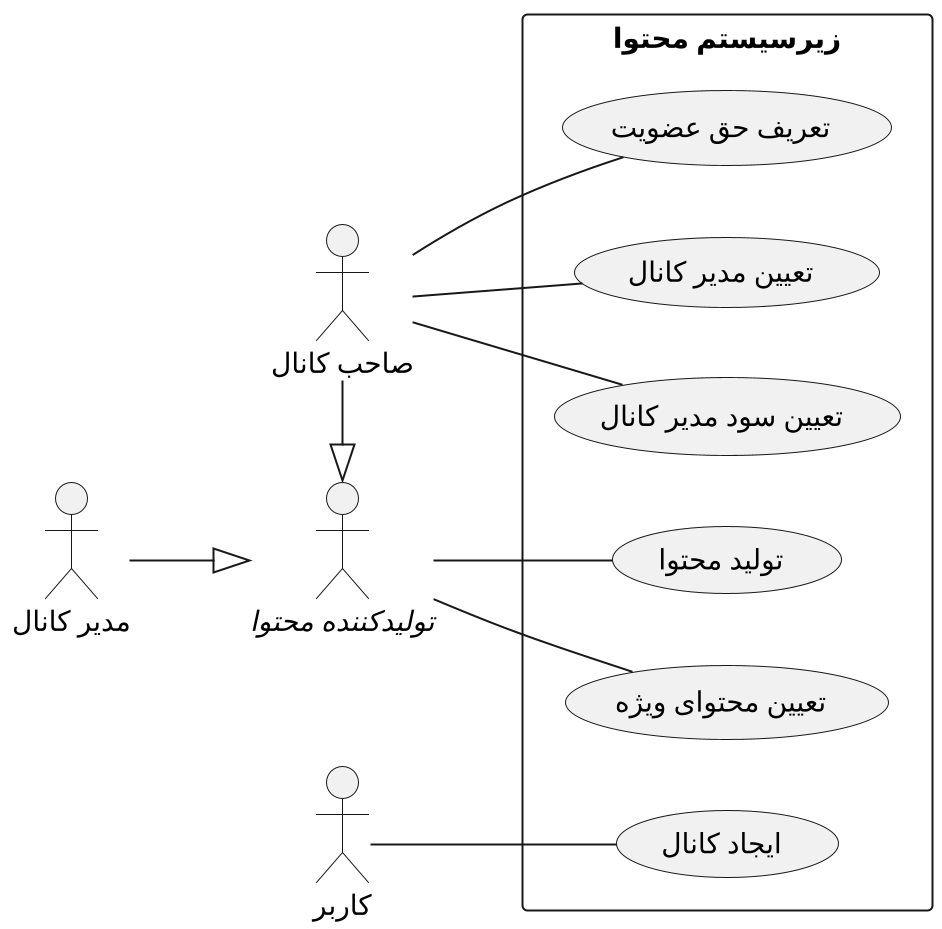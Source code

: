 @startuml content_creation_subsystem

scale 2
left to right direction
skinparam ActorFontName B Nazanin
skinparam UsecaseFontName B Nazanin
skinparam TitleFontName B Nazanin

rectangle "زیرسیستم محتوا"{
    usecase "تعریف حق عضویت" as fee
    usecase "تعیین مدیر کانال" as raise
    usecase "تعیین سود مدیر کانال" as salary
    usecase "تولید محتوا" as createC
    usecase "تعیین محتوای ویژه" as specialize
    usecase "ایجاد کانال" as start
}

actor "کاربر" as user
actor "//تولیدکننده محتوا//" as producer
actor "مدیر کانال" as admin
actor "صاحب کانال" as owner

admin --|> producer
owner -|> producer

owner -- fee
owner -- raise
owner -- salary
producer -- createC
producer -- specialize
user -- start

@enduml